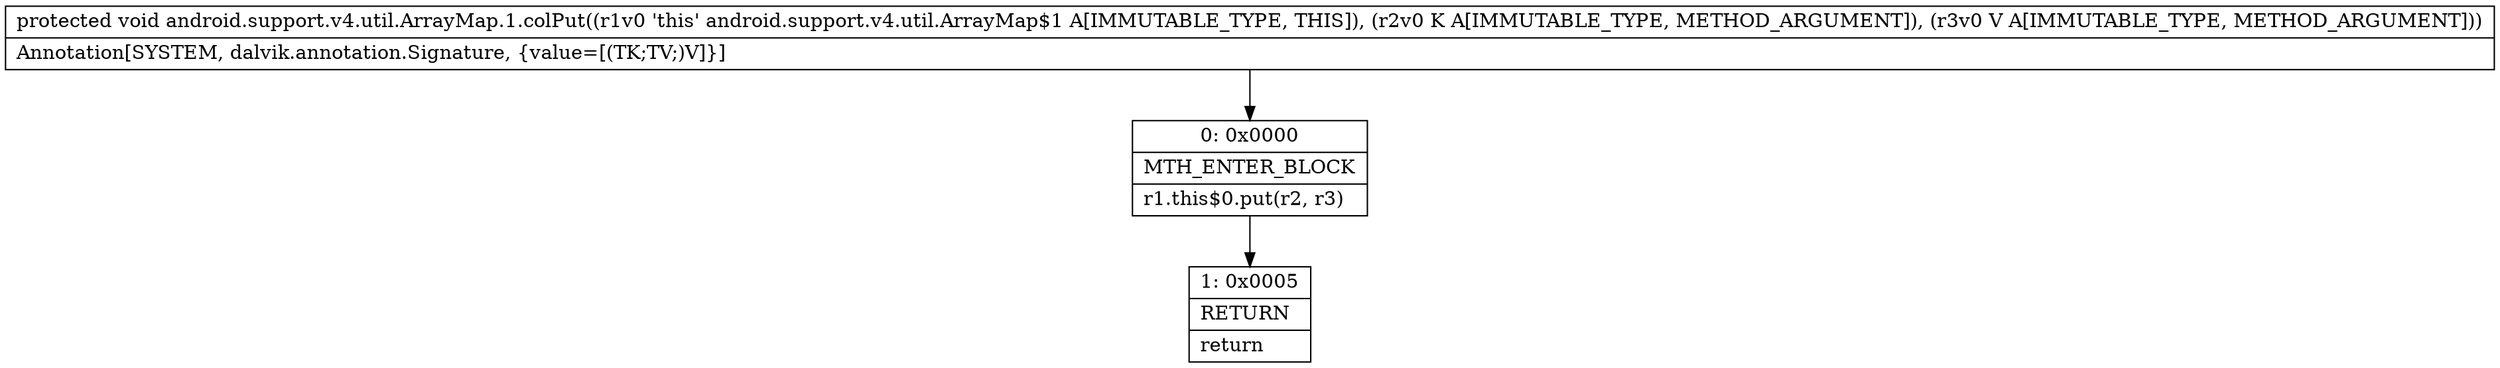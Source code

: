 digraph "CFG forandroid.support.v4.util.ArrayMap.1.colPut(Ljava\/lang\/Object;Ljava\/lang\/Object;)V" {
Node_0 [shape=record,label="{0\:\ 0x0000|MTH_ENTER_BLOCK\l|r1.this$0.put(r2, r3)\l}"];
Node_1 [shape=record,label="{1\:\ 0x0005|RETURN\l|return\l}"];
MethodNode[shape=record,label="{protected void android.support.v4.util.ArrayMap.1.colPut((r1v0 'this' android.support.v4.util.ArrayMap$1 A[IMMUTABLE_TYPE, THIS]), (r2v0 K A[IMMUTABLE_TYPE, METHOD_ARGUMENT]), (r3v0 V A[IMMUTABLE_TYPE, METHOD_ARGUMENT]))  | Annotation[SYSTEM, dalvik.annotation.Signature, \{value=[(TK;TV;)V]\}]\l}"];
MethodNode -> Node_0;
Node_0 -> Node_1;
}

